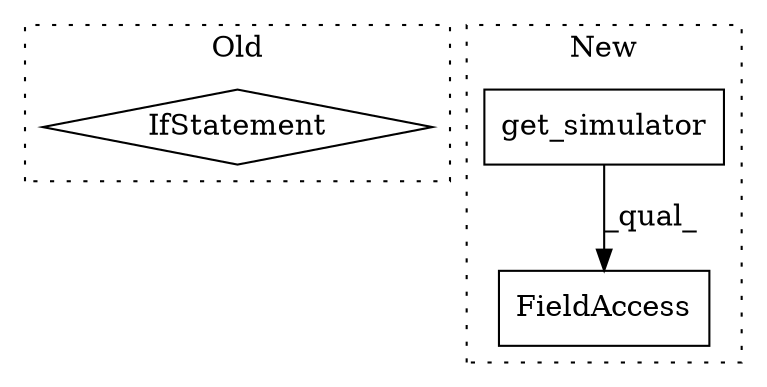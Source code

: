 digraph G {
subgraph cluster0 {
1 [label="IfStatement" a="25" s="2297,2323" l="4,2" shape="diamond"];
label = "Old";
style="dotted";
}
subgraph cluster1 {
2 [label="get_simulator" a="32" s="3460" l="15" shape="box"];
3 [label="FieldAccess" a="22" s="3442" l="55" shape="box"];
label = "New";
style="dotted";
}
2 -> 3 [label="_qual_"];
}